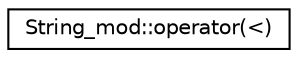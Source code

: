 digraph "Graphical Class Hierarchy"
{
 // LATEX_PDF_SIZE
  edge [fontname="Helvetica",fontsize="10",labelfontname="Helvetica",labelfontsize="10"];
  node [fontname="Helvetica",fontsize="10",shape=record];
  rankdir="LR";
  Node0 [label="String_mod::operator(\<)",height=0.2,width=0.4,color="black", fillcolor="white", style="filled",URL="$interfaceString__mod_1_1operator_07_3_08.html",tooltip=" "];
}
